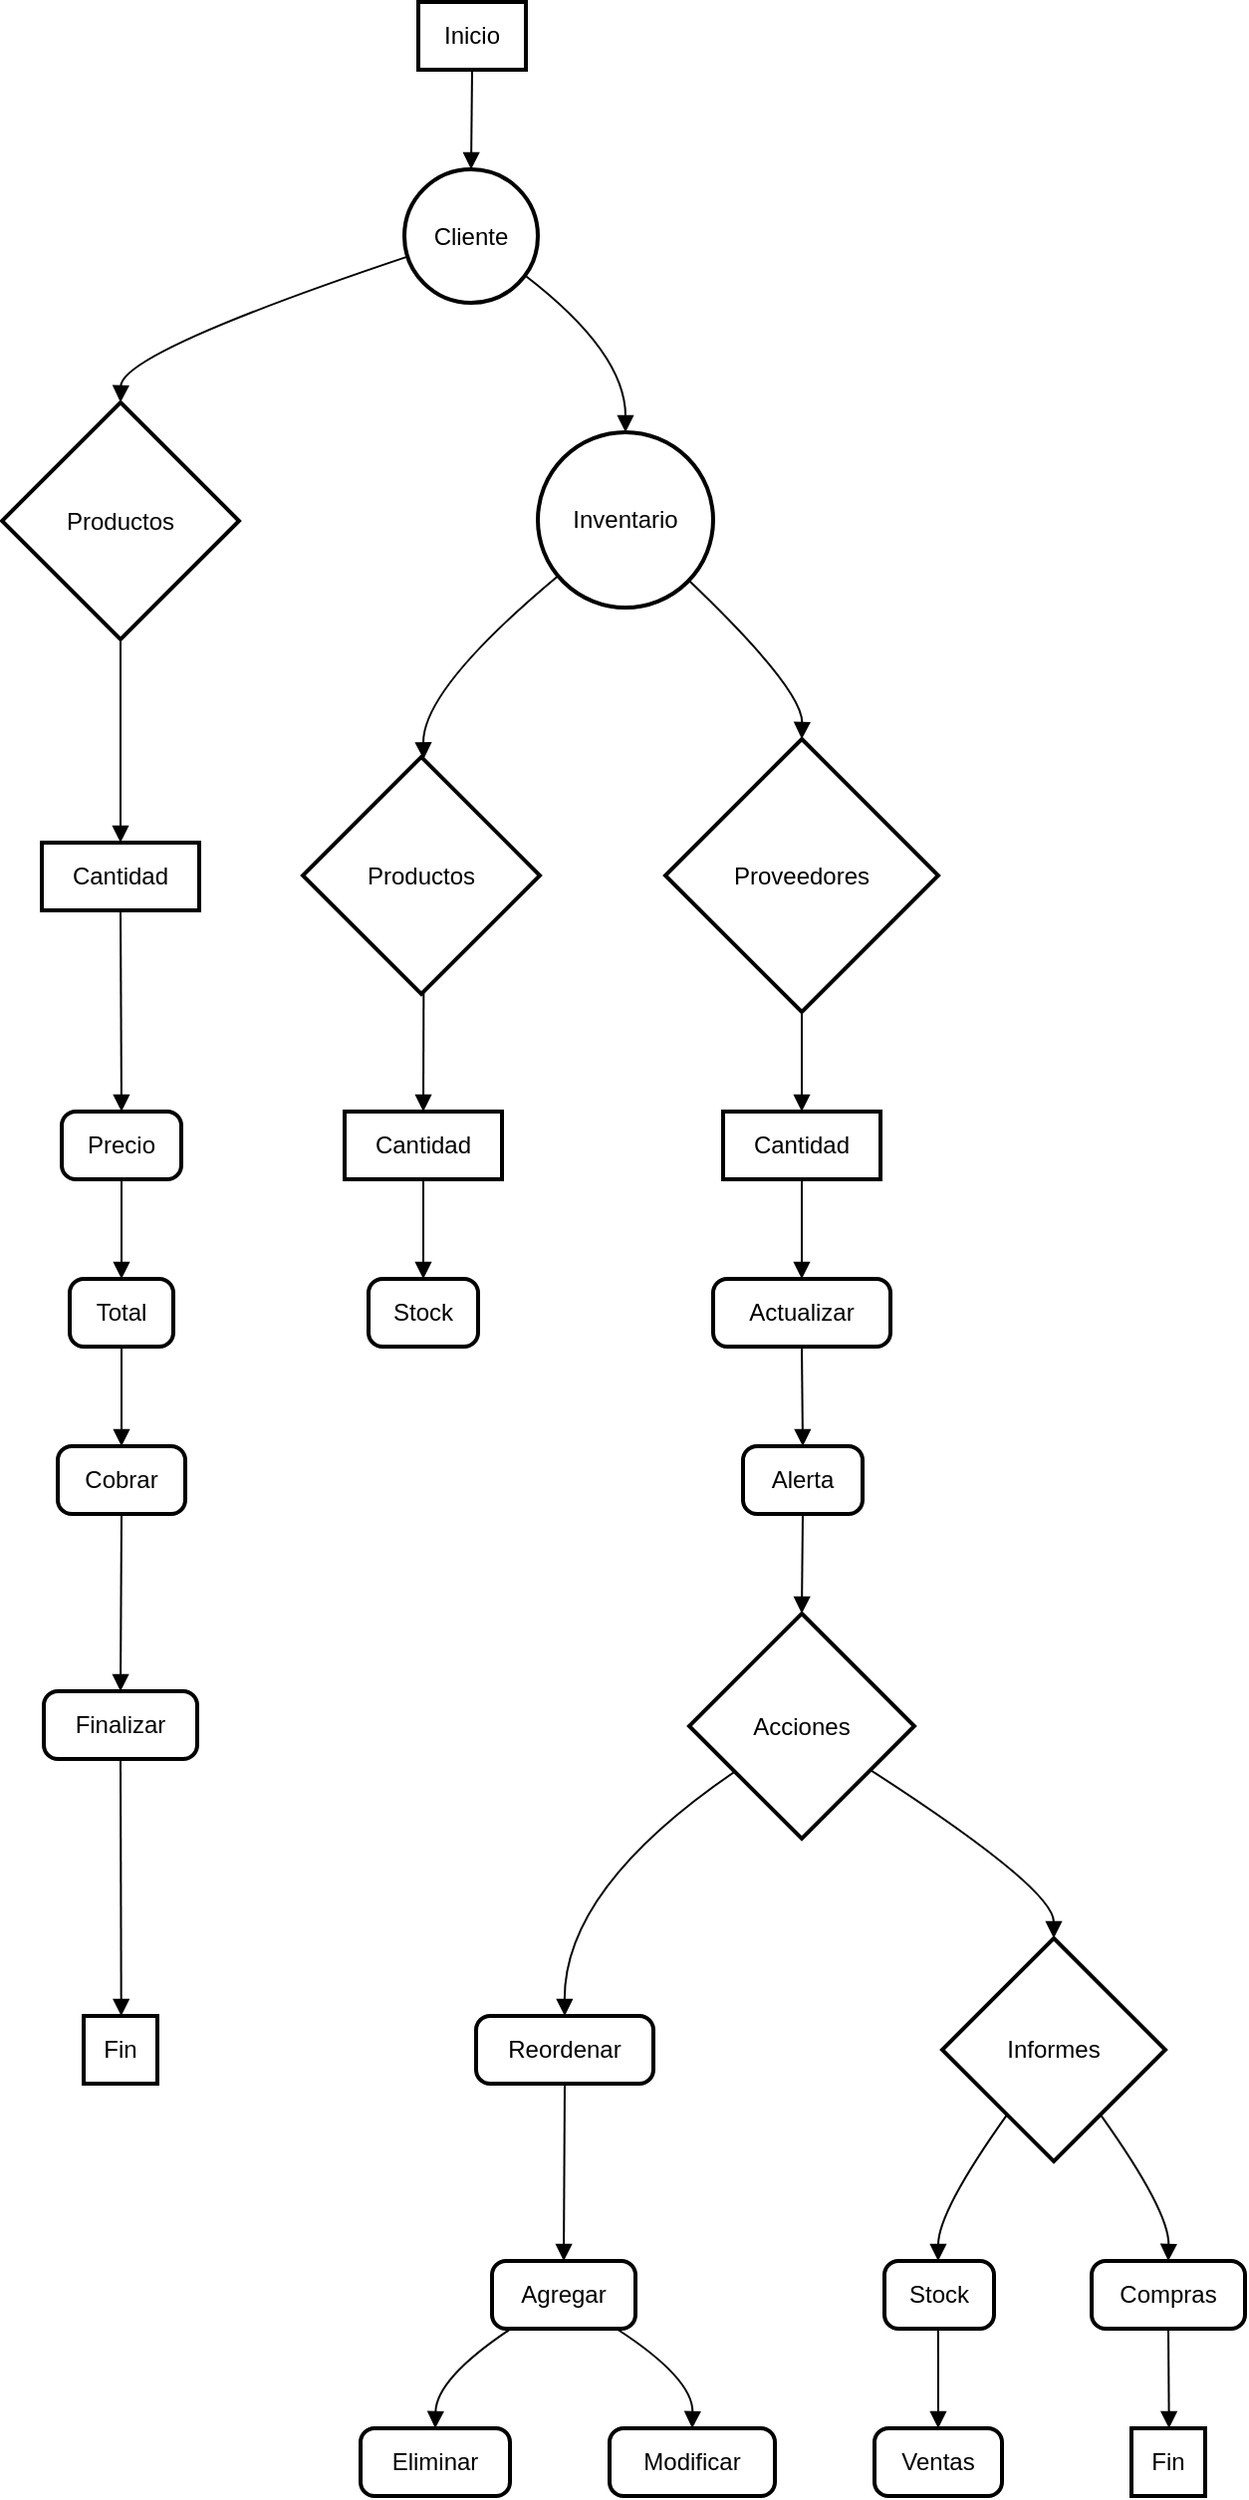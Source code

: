 <mxfile version="24.7.7">
  <diagram name="Página-1" id="a-0Gi9gBXcM8X2JKIcsa">
    <mxGraphModel>
      <root>
        <mxCell id="0" />
        <mxCell id="1" parent="0" />
        <mxCell id="2" value="Inicio" style="whiteSpace=wrap;strokeWidth=2;" vertex="1" parent="1">
          <mxGeometry x="209" width="54" height="34" as="geometry" />
        </mxCell>
        <mxCell id="3" value="Cliente" style="ellipse;aspect=fixed;strokeWidth=2;whiteSpace=wrap;" vertex="1" parent="1">
          <mxGeometry x="202" y="84" width="67" height="67" as="geometry" />
        </mxCell>
        <mxCell id="4" value="Productos" style="rhombus;strokeWidth=2;whiteSpace=wrap;" vertex="1" parent="1">
          <mxGeometry y="201" width="119" height="119" as="geometry" />
        </mxCell>
        <mxCell id="5" value="Cantidad" style="whiteSpace=wrap;strokeWidth=2;" vertex="1" parent="1">
          <mxGeometry x="20" y="422" width="79" height="34" as="geometry" />
        </mxCell>
        <mxCell id="6" value="Precio" style="rounded=1;absoluteArcSize=1;arcSize=14;whiteSpace=wrap;strokeWidth=2;" vertex="1" parent="1">
          <mxGeometry x="30" y="557" width="60" height="34" as="geometry" />
        </mxCell>
        <mxCell id="7" value="Total" style="rounded=1;absoluteArcSize=1;arcSize=14;whiteSpace=wrap;strokeWidth=2;" vertex="1" parent="1">
          <mxGeometry x="34" y="641" width="52" height="34" as="geometry" />
        </mxCell>
        <mxCell id="8" value="Cobrar" style="rounded=1;absoluteArcSize=1;arcSize=14;whiteSpace=wrap;strokeWidth=2;" vertex="1" parent="1">
          <mxGeometry x="28" y="725" width="64" height="34" as="geometry" />
        </mxCell>
        <mxCell id="9" value="Finalizar" style="rounded=1;absoluteArcSize=1;arcSize=14;whiteSpace=wrap;strokeWidth=2;" vertex="1" parent="1">
          <mxGeometry x="21" y="848" width="77" height="34" as="geometry" />
        </mxCell>
        <mxCell id="10" value="Fin" style="whiteSpace=wrap;strokeWidth=2;" vertex="1" parent="1">
          <mxGeometry x="41" y="1011" width="37" height="34" as="geometry" />
        </mxCell>
        <mxCell id="11" value="Inventario" style="ellipse;aspect=fixed;strokeWidth=2;whiteSpace=wrap;" vertex="1" parent="1">
          <mxGeometry x="269" y="216" width="88" height="88" as="geometry" />
        </mxCell>
        <mxCell id="12" value="Productos" style="rhombus;strokeWidth=2;whiteSpace=wrap;" vertex="1" parent="1">
          <mxGeometry x="151" y="379" width="119" height="119" as="geometry" />
        </mxCell>
        <mxCell id="13" value="Cantidad" style="whiteSpace=wrap;strokeWidth=2;" vertex="1" parent="1">
          <mxGeometry x="172" y="557" width="79" height="34" as="geometry" />
        </mxCell>
        <mxCell id="14" value="Stock" style="rounded=1;absoluteArcSize=1;arcSize=14;whiteSpace=wrap;strokeWidth=2;" vertex="1" parent="1">
          <mxGeometry x="184" y="641" width="55" height="34" as="geometry" />
        </mxCell>
        <mxCell id="15" value="Proveedores" style="rhombus;strokeWidth=2;whiteSpace=wrap;" vertex="1" parent="1">
          <mxGeometry x="333" y="370" width="137" height="137" as="geometry" />
        </mxCell>
        <mxCell id="16" value="Cantidad" style="whiteSpace=wrap;strokeWidth=2;" vertex="1" parent="1">
          <mxGeometry x="362" y="557" width="79" height="34" as="geometry" />
        </mxCell>
        <mxCell id="17" value="Actualizar" style="rounded=1;absoluteArcSize=1;arcSize=14;whiteSpace=wrap;strokeWidth=2;" vertex="1" parent="1">
          <mxGeometry x="357" y="641" width="89" height="34" as="geometry" />
        </mxCell>
        <mxCell id="18" value="Alerta" style="rounded=1;absoluteArcSize=1;arcSize=14;whiteSpace=wrap;strokeWidth=2;" vertex="1" parent="1">
          <mxGeometry x="372" y="725" width="60" height="34" as="geometry" />
        </mxCell>
        <mxCell id="19" value="Acciones" style="rhombus;strokeWidth=2;whiteSpace=wrap;" vertex="1" parent="1">
          <mxGeometry x="345" y="809" width="113" height="113" as="geometry" />
        </mxCell>
        <mxCell id="20" value="Reordenar" style="rounded=1;absoluteArcSize=1;arcSize=14;whiteSpace=wrap;strokeWidth=2;" vertex="1" parent="1">
          <mxGeometry x="238" y="1011" width="89" height="34" as="geometry" />
        </mxCell>
        <mxCell id="21" value="Agregar" style="rounded=1;absoluteArcSize=1;arcSize=14;whiteSpace=wrap;strokeWidth=2;" vertex="1" parent="1">
          <mxGeometry x="246" y="1134" width="72" height="34" as="geometry" />
        </mxCell>
        <mxCell id="22" value="Eliminar" style="rounded=1;absoluteArcSize=1;arcSize=14;whiteSpace=wrap;strokeWidth=2;" vertex="1" parent="1">
          <mxGeometry x="180" y="1218" width="75" height="34" as="geometry" />
        </mxCell>
        <mxCell id="23" value="Modificar" style="rounded=1;absoluteArcSize=1;arcSize=14;whiteSpace=wrap;strokeWidth=2;" vertex="1" parent="1">
          <mxGeometry x="305" y="1218" width="83" height="34" as="geometry" />
        </mxCell>
        <mxCell id="24" value="Informes" style="rhombus;strokeWidth=2;whiteSpace=wrap;" vertex="1" parent="1">
          <mxGeometry x="472" y="972" width="112" height="112" as="geometry" />
        </mxCell>
        <mxCell id="25" value="Stock" style="rounded=1;absoluteArcSize=1;arcSize=14;whiteSpace=wrap;strokeWidth=2;" vertex="1" parent="1">
          <mxGeometry x="443" y="1134" width="55" height="34" as="geometry" />
        </mxCell>
        <mxCell id="26" value="Ventas" style="rounded=1;absoluteArcSize=1;arcSize=14;whiteSpace=wrap;strokeWidth=2;" vertex="1" parent="1">
          <mxGeometry x="438" y="1218" width="64" height="34" as="geometry" />
        </mxCell>
        <mxCell id="27" value="Compras" style="rounded=1;absoluteArcSize=1;arcSize=14;whiteSpace=wrap;strokeWidth=2;" vertex="1" parent="1">
          <mxGeometry x="547" y="1134" width="77" height="34" as="geometry" />
        </mxCell>
        <mxCell id="28" value="Fin" style="whiteSpace=wrap;strokeWidth=2;" vertex="1" parent="1">
          <mxGeometry x="567" y="1218" width="37" height="34" as="geometry" />
        </mxCell>
        <mxCell id="29" value="" style="curved=1;startArrow=none;endArrow=block;exitX=0.5;exitY=1;entryX=0.5;entryY=0;" edge="1" parent="1" source="2" target="3">
          <mxGeometry relative="1" as="geometry">
            <Array as="points" />
          </mxGeometry>
        </mxCell>
        <mxCell id="30" value="" style="curved=1;startArrow=none;endArrow=block;exitX=0.01;exitY=0.66;entryX=0.5;entryY=0;" edge="1" parent="1" source="3" target="4">
          <mxGeometry relative="1" as="geometry">
            <Array as="points">
              <mxPoint x="60" y="176" />
            </Array>
          </mxGeometry>
        </mxCell>
        <mxCell id="31" value="" style="curved=1;startArrow=none;endArrow=block;exitX=0.5;exitY=1;entryX=0.5;entryY=-0.01;" edge="1" parent="1" source="4" target="5">
          <mxGeometry relative="1" as="geometry">
            <Array as="points" />
          </mxGeometry>
        </mxCell>
        <mxCell id="32" value="" style="curved=1;startArrow=none;endArrow=block;exitX=0.5;exitY=0.99;entryX=0.5;entryY=0;" edge="1" parent="1" source="5" target="6">
          <mxGeometry relative="1" as="geometry">
            <Array as="points" />
          </mxGeometry>
        </mxCell>
        <mxCell id="33" value="" style="curved=1;startArrow=none;endArrow=block;exitX=0.5;exitY=1;entryX=0.5;entryY=0;" edge="1" parent="1" source="6" target="7">
          <mxGeometry relative="1" as="geometry">
            <Array as="points" />
          </mxGeometry>
        </mxCell>
        <mxCell id="34" value="" style="curved=1;startArrow=none;endArrow=block;exitX=0.5;exitY=1;entryX=0.5;entryY=0;" edge="1" parent="1" source="7" target="8">
          <mxGeometry relative="1" as="geometry">
            <Array as="points" />
          </mxGeometry>
        </mxCell>
        <mxCell id="35" value="" style="curved=1;startArrow=none;endArrow=block;exitX=0.5;exitY=1;entryX=0.5;entryY=0.01;" edge="1" parent="1" source="8" target="9">
          <mxGeometry relative="1" as="geometry">
            <Array as="points" />
          </mxGeometry>
        </mxCell>
        <mxCell id="36" value="" style="curved=1;startArrow=none;endArrow=block;exitX=0.5;exitY=1.01;entryX=0.51;entryY=-0.01;" edge="1" parent="1" source="9" target="10">
          <mxGeometry relative="1" as="geometry">
            <Array as="points" />
          </mxGeometry>
        </mxCell>
        <mxCell id="37" value="" style="curved=1;startArrow=none;endArrow=block;exitX=1;exitY=0.87;entryX=0.5;entryY=0;" edge="1" parent="1" source="3" target="11">
          <mxGeometry relative="1" as="geometry">
            <Array as="points">
              <mxPoint x="313" y="176" />
            </Array>
          </mxGeometry>
        </mxCell>
        <mxCell id="38" value="" style="curved=1;startArrow=none;endArrow=block;exitX=0;exitY=0.92;entryX=0.51;entryY=0;" edge="1" parent="1" source="11" target="12">
          <mxGeometry relative="1" as="geometry">
            <Array as="points">
              <mxPoint x="211" y="345" />
            </Array>
          </mxGeometry>
        </mxCell>
        <mxCell id="39" value="" style="curved=1;startArrow=none;endArrow=block;exitX=0.51;exitY=1;entryX=0.5;entryY=0;" edge="1" parent="1" source="12" target="13">
          <mxGeometry relative="1" as="geometry">
            <Array as="points" />
          </mxGeometry>
        </mxCell>
        <mxCell id="40" value="" style="curved=1;startArrow=none;endArrow=block;exitX=0.5;exitY=1;entryX=0.5;entryY=0;" edge="1" parent="1" source="13" target="14">
          <mxGeometry relative="1" as="geometry">
            <Array as="points" />
          </mxGeometry>
        </mxCell>
        <mxCell id="41" value="" style="curved=1;startArrow=none;endArrow=block;exitX=1;exitY=0.98;entryX=0.5;entryY=0;" edge="1" parent="1" source="11" target="15">
          <mxGeometry relative="1" as="geometry">
            <Array as="points">
              <mxPoint x="402" y="345" />
            </Array>
          </mxGeometry>
        </mxCell>
        <mxCell id="42" value="" style="curved=1;startArrow=none;endArrow=block;exitX=0.5;exitY=1;entryX=0.5;entryY=0;" edge="1" parent="1" source="15" target="16">
          <mxGeometry relative="1" as="geometry">
            <Array as="points" />
          </mxGeometry>
        </mxCell>
        <mxCell id="43" value="" style="curved=1;startArrow=none;endArrow=block;exitX=0.5;exitY=1;entryX=0.5;entryY=0;" edge="1" parent="1" source="16" target="17">
          <mxGeometry relative="1" as="geometry">
            <Array as="points" />
          </mxGeometry>
        </mxCell>
        <mxCell id="44" value="" style="curved=1;startArrow=none;endArrow=block;exitX=0.5;exitY=1;entryX=0.5;entryY=0;" edge="1" parent="1" source="17" target="18">
          <mxGeometry relative="1" as="geometry">
            <Array as="points" />
          </mxGeometry>
        </mxCell>
        <mxCell id="45" value="" style="curved=1;startArrow=none;endArrow=block;exitX=0.5;exitY=1;entryX=0.5;entryY=0;" edge="1" parent="1" source="18" target="19">
          <mxGeometry relative="1" as="geometry">
            <Array as="points" />
          </mxGeometry>
        </mxCell>
        <mxCell id="46" value="" style="curved=1;startArrow=none;endArrow=block;exitX=0;exitY=0.84;entryX=0.5;entryY=-0.01;" edge="1" parent="1" source="19" target="20">
          <mxGeometry relative="1" as="geometry">
            <Array as="points">
              <mxPoint x="282" y="947" />
            </Array>
          </mxGeometry>
        </mxCell>
        <mxCell id="47" value="" style="curved=1;startArrow=none;endArrow=block;exitX=0.5;exitY=0.99;entryX=0.5;entryY=-0.01;" edge="1" parent="1" source="20" target="21">
          <mxGeometry relative="1" as="geometry">
            <Array as="points" />
          </mxGeometry>
        </mxCell>
        <mxCell id="48" value="" style="curved=1;startArrow=none;endArrow=block;exitX=0.14;exitY=0.99;entryX=0.5;entryY=-0.01;" edge="1" parent="1" source="21" target="22">
          <mxGeometry relative="1" as="geometry">
            <Array as="points">
              <mxPoint x="218" y="1193" />
            </Array>
          </mxGeometry>
        </mxCell>
        <mxCell id="49" value="" style="curved=1;startArrow=none;endArrow=block;exitX=0.86;exitY=0.99;entryX=0.5;entryY=-0.01;" edge="1" parent="1" source="21" target="23">
          <mxGeometry relative="1" as="geometry">
            <Array as="points">
              <mxPoint x="347" y="1193" />
            </Array>
          </mxGeometry>
        </mxCell>
        <mxCell id="50" value="" style="curved=1;startArrow=none;endArrow=block;exitX=1;exitY=0.82;entryX=0.5;entryY=0;" edge="1" parent="1" source="19" target="24">
          <mxGeometry relative="1" as="geometry">
            <Array as="points">
              <mxPoint x="528" y="947" />
            </Array>
          </mxGeometry>
        </mxCell>
        <mxCell id="51" value="" style="curved=1;startArrow=none;endArrow=block;exitX=0.14;exitY=1;entryX=0.49;entryY=-0.01;" edge="1" parent="1" source="24" target="25">
          <mxGeometry relative="1" as="geometry">
            <Array as="points">
              <mxPoint x="470" y="1109" />
            </Array>
          </mxGeometry>
        </mxCell>
        <mxCell id="52" value="" style="curved=1;startArrow=none;endArrow=block;exitX=0.49;exitY=0.99;entryX=0.5;entryY=-0.01;" edge="1" parent="1" source="25" target="26">
          <mxGeometry relative="1" as="geometry">
            <Array as="points" />
          </mxGeometry>
        </mxCell>
        <mxCell id="53" value="" style="curved=1;startArrow=none;endArrow=block;exitX=0.86;exitY=1;entryX=0.5;entryY=-0.01;" edge="1" parent="1" source="24" target="27">
          <mxGeometry relative="1" as="geometry">
            <Array as="points">
              <mxPoint x="586" y="1109" />
            </Array>
          </mxGeometry>
        </mxCell>
        <mxCell id="54" value="" style="curved=1;startArrow=none;endArrow=block;exitX=0.5;exitY=0.99;entryX=0.51;entryY=-0.01;" edge="1" parent="1" source="27" target="28">
          <mxGeometry relative="1" as="geometry">
            <Array as="points" />
          </mxGeometry>
        </mxCell>
      </root>
    </mxGraphModel>
  </diagram>
</mxfile>
